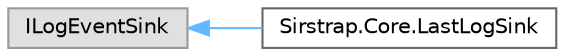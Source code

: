 digraph "Graphical Class Hierarchy"
{
 // LATEX_PDF_SIZE
  bgcolor="transparent";
  edge [fontname=Helvetica,fontsize=10,labelfontname=Helvetica,labelfontsize=10];
  node [fontname=Helvetica,fontsize=10,shape=box,height=0.2,width=0.4];
  rankdir="LR";
  Node0 [id="Node000000",label="ILogEventSink",height=0.2,width=0.4,color="grey60", fillcolor="#E0E0E0", style="filled",tooltip=" "];
  Node0 -> Node1 [id="edge3_Node000000_Node000001",dir="back",color="steelblue1",style="solid",tooltip=" "];
  Node1 [id="Node000001",label="Sirstrap.Core.LastLogSink",height=0.2,width=0.4,color="grey40", fillcolor="white", style="filled",URL="$class_sirstrap_1_1_core_1_1_last_log_sink.html",tooltip="A custom Serilog sink that stores the last log message emitted by the application."];
}
